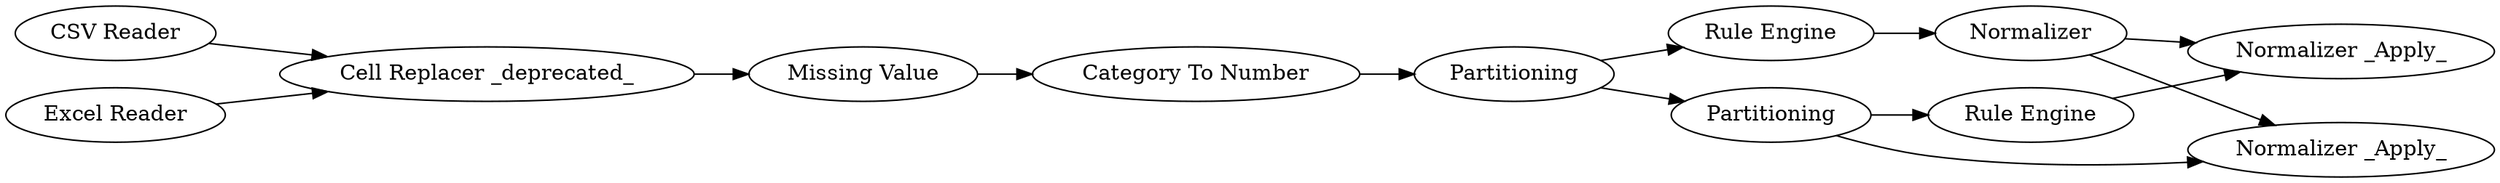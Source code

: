 digraph {
	160 [label="Normalizer _Apply_"]
	161 [label=Partitioning]
	162 [label="Normalizer _Apply_"]
	165 [label=Partitioning]
	166 [label=Normalizer]
	168 [label="Rule Engine"]
	169 [label="Rule Engine"]
	18 [label="Cell Replacer _deprecated_"]
	157 [label="Missing Value"]
	159 [label="Category To Number"]
	180 [label="CSV Reader"]
	181 [label="Excel Reader"]
	161 -> 160
	161 -> 169
	165 -> 161
	165 -> 168
	166 -> 162
	166 -> 160
	168 -> 166
	169 -> 162
	18 -> 157
	157 -> 159
	159 -> 165
	180 -> 18
	181 -> 18
	rankdir=LR
}
